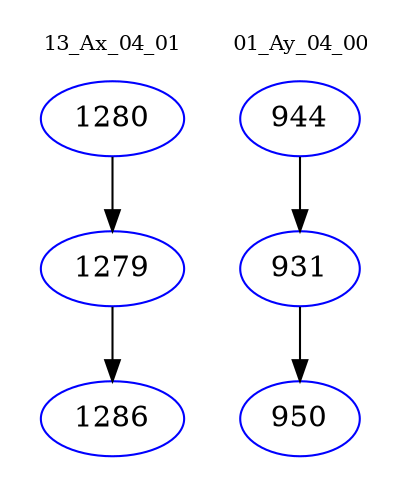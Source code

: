 digraph{
subgraph cluster_0 {
color = white
label = "13_Ax_04_01";
fontsize=10;
T0_1280 [label="1280", color="blue"]
T0_1280 -> T0_1279 [color="black"]
T0_1279 [label="1279", color="blue"]
T0_1279 -> T0_1286 [color="black"]
T0_1286 [label="1286", color="blue"]
}
subgraph cluster_1 {
color = white
label = "01_Ay_04_00";
fontsize=10;
T1_944 [label="944", color="blue"]
T1_944 -> T1_931 [color="black"]
T1_931 [label="931", color="blue"]
T1_931 -> T1_950 [color="black"]
T1_950 [label="950", color="blue"]
}
}
